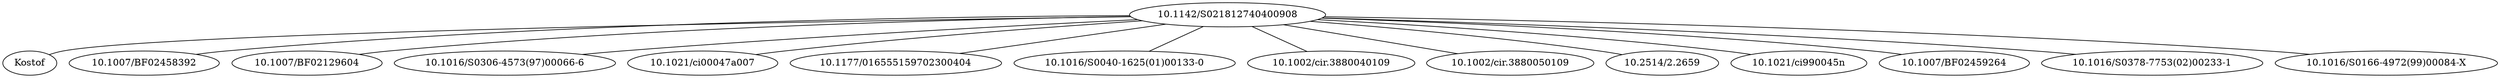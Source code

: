 strict graph mind_map188 {
	"10.1142/S021812740400908" -- Kostof
	"10.1142/S021812740400908" -- "10.1007/BF02458392"
	"10.1142/S021812740400908" -- "10.1007/BF02129604"
	"10.1142/S021812740400908" -- "10.1016/S0306-4573(97)00066-6"
	"10.1142/S021812740400908" -- "10.1021/ci00047a007"
	"10.1142/S021812740400908" -- "10.1177/016555159702300404"
	"10.1142/S021812740400908" -- "10.1016/S0040-1625(01)00133-0"
	"10.1142/S021812740400908" -- "10.1002/cir.3880040109"
	"10.1142/S021812740400908" -- "10.1002/cir.3880050109"
	"10.1142/S021812740400908" -- "10.2514/2.2659"
	"10.1142/S021812740400908" -- "10.1021/ci990045n"
	"10.1142/S021812740400908" -- "10.1007/BF02459264"
	"10.1142/S021812740400908" -- "10.1016/S0378-7753(02)00233-1"
	"10.1142/S021812740400908" -- "10.1016/S0166-4972(99)00084-X"
}
